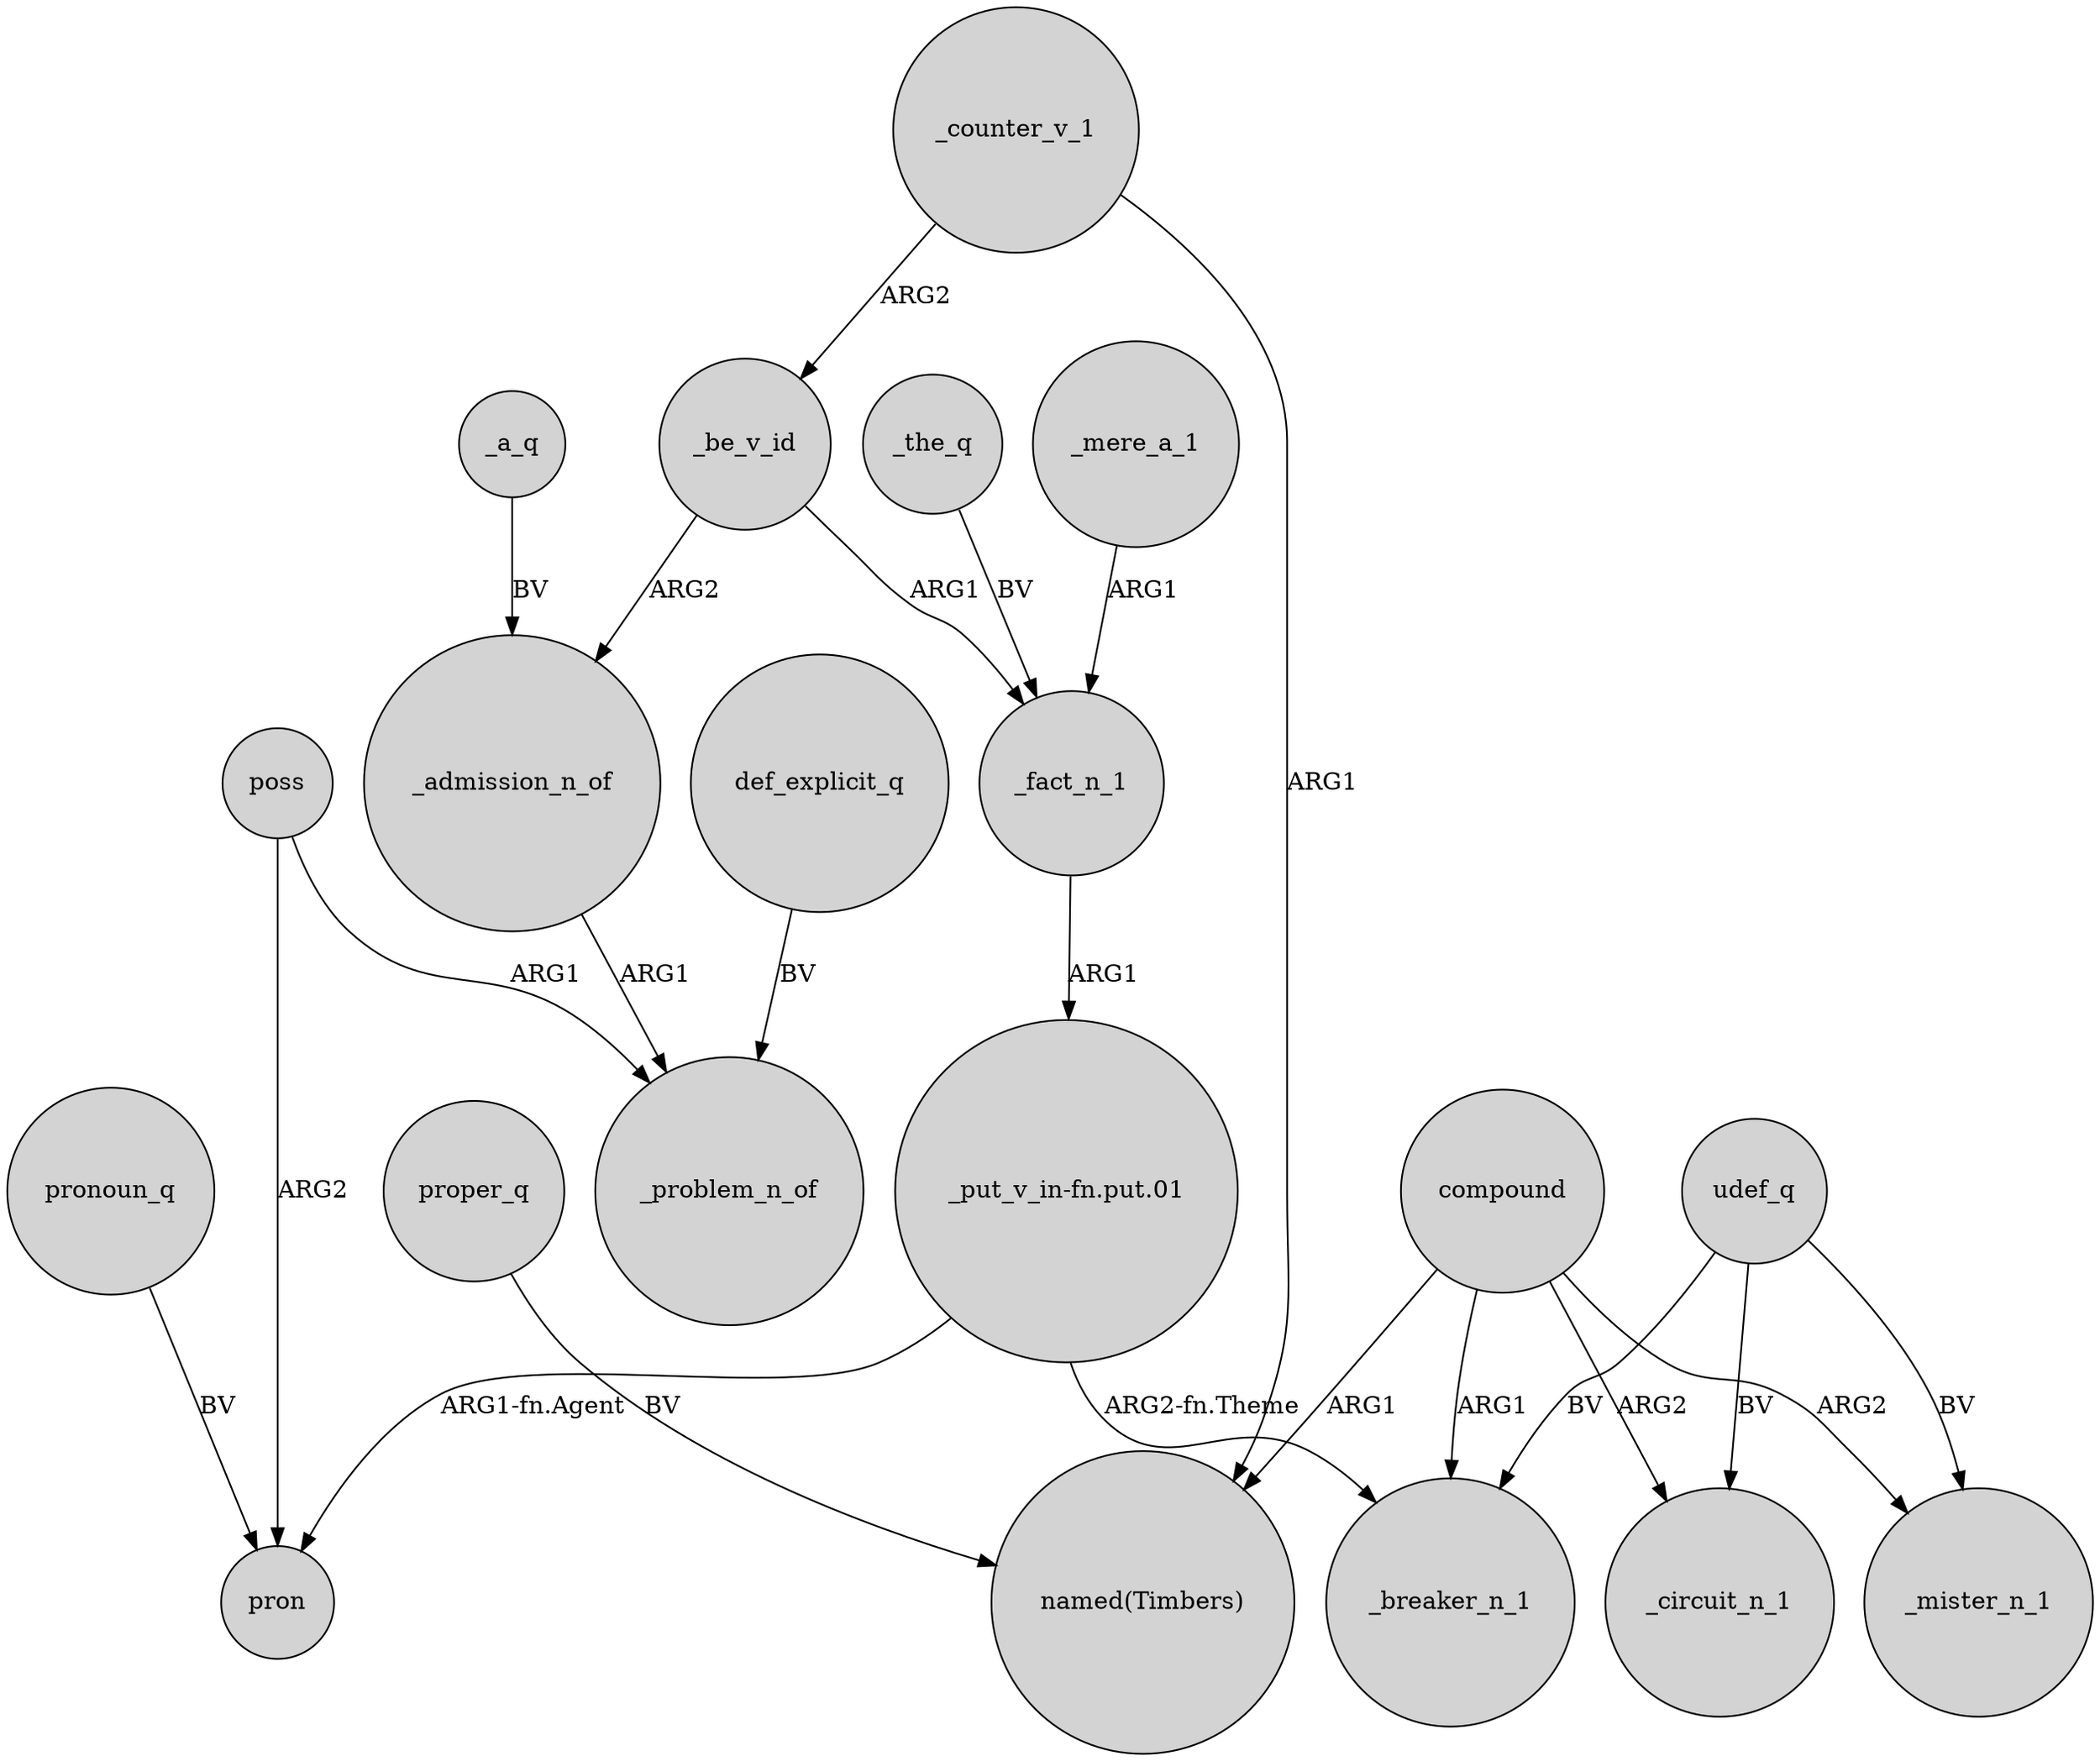 digraph {
	node [shape=circle style=filled]
	"_put_v_in-fn.put.01" -> pron [label="ARG1-fn.Agent"]
	poss -> pron [label=ARG2]
	compound -> "named(Timbers)" [label=ARG1]
	_be_v_id -> _admission_n_of [label=ARG2]
	compound -> _mister_n_1 [label=ARG2]
	_counter_v_1 -> "named(Timbers)" [label=ARG1]
	poss -> _problem_n_of [label=ARG1]
	_a_q -> _admission_n_of [label=BV]
	udef_q -> _mister_n_1 [label=BV]
	compound -> _breaker_n_1 [label=ARG1]
	udef_q -> _circuit_n_1 [label=BV]
	_mere_a_1 -> _fact_n_1 [label=ARG1]
	_admission_n_of -> _problem_n_of [label=ARG1]
	udef_q -> _breaker_n_1 [label=BV]
	"_put_v_in-fn.put.01" -> _breaker_n_1 [label="ARG2-fn.Theme"]
	pronoun_q -> pron [label=BV]
	def_explicit_q -> _problem_n_of [label=BV]
	_fact_n_1 -> "_put_v_in-fn.put.01" [label=ARG1]
	_be_v_id -> _fact_n_1 [label=ARG1]
	_the_q -> _fact_n_1 [label=BV]
	proper_q -> "named(Timbers)" [label=BV]
	_counter_v_1 -> _be_v_id [label=ARG2]
	compound -> _circuit_n_1 [label=ARG2]
}
